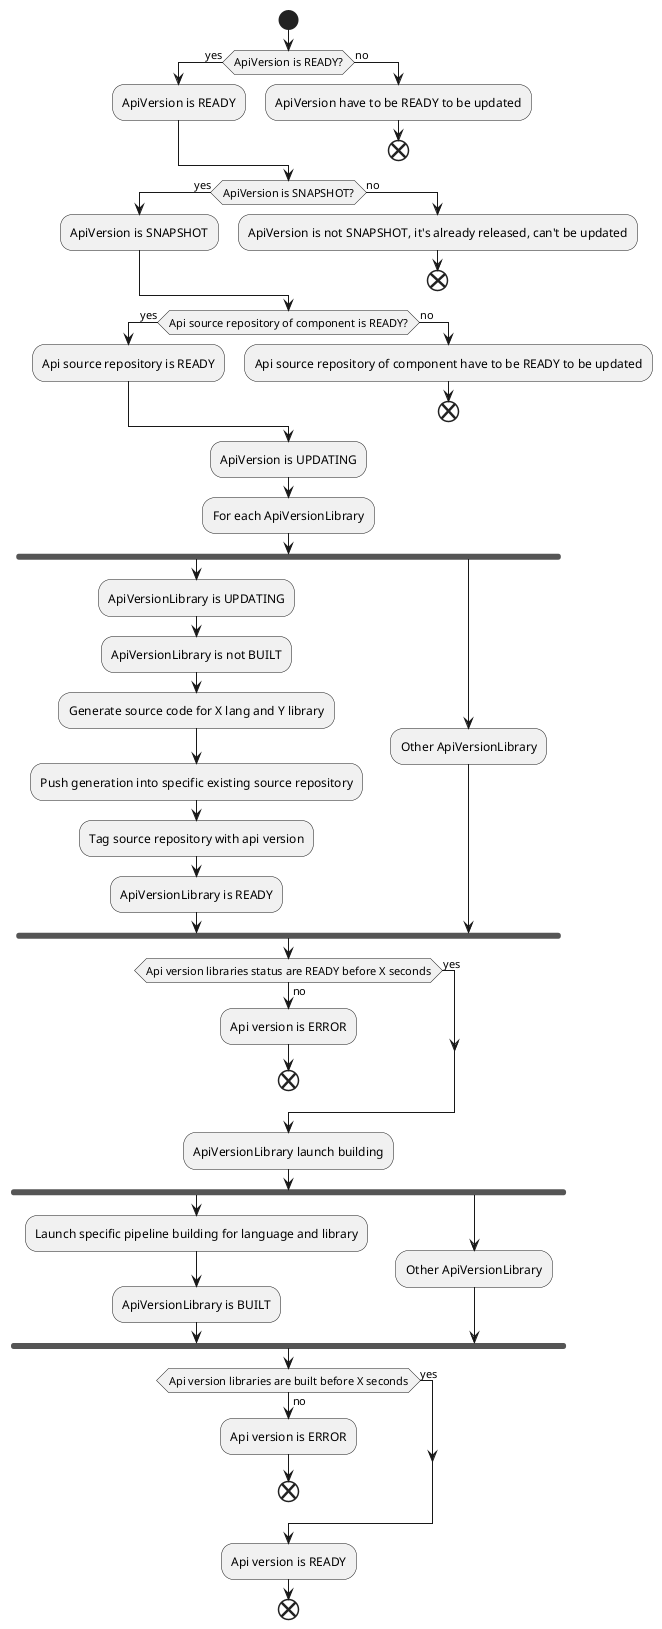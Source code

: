 @startuml
start
if (ApiVersion is READY?) then (yes)
    :ApiVersion is READY;
else (no)
    :ApiVersion have to be READY to be updated;
    end
endif

if (ApiVersion is SNAPSHOT?) then (yes)
    :ApiVersion is SNAPSHOT;
else (no)
    :ApiVersion is not SNAPSHOT, it's already released, can't be updated;
    end
endif

if (Api source repository of component is READY?) then (yes)
    :Api source repository is READY;
else (no)
    :Api source repository of component have to be READY to be updated;
    end
endif

:ApiVersion is UPDATING;

:For each ApiVersionLibrary;
fork
    :ApiVersionLibrary is UPDATING;
    :ApiVersionLibrary is not BUILT;
    :Generate source code for X lang and Y library;
    :Push generation into specific existing source repository;
    :Tag source repository with api version;
    :ApiVersionLibrary is READY;
fork again
    :Other ApiVersionLibrary;
end fork

if (Api version libraries status are READY before X seconds) then (yes)
else (no)
    :Api version is ERROR;
    end
endif

:ApiVersionLibrary launch building;
fork
    :Launch specific pipeline building for language and library;
    :ApiVersionLibrary is BUILT;
fork again
    :Other ApiVersionLibrary;
end fork


if (Api version libraries are built before X seconds) then (yes)
else (no)
    :Api version is ERROR;
    end
endif

:Api version is READY;

end
@enduml